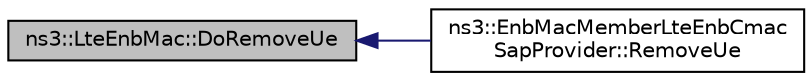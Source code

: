 digraph "ns3::LteEnbMac::DoRemoveUe"
{
  edge [fontname="Helvetica",fontsize="10",labelfontname="Helvetica",labelfontsize="10"];
  node [fontname="Helvetica",fontsize="10",shape=record];
  rankdir="LR";
  Node1 [label="ns3::LteEnbMac::DoRemoveUe",height=0.2,width=0.4,color="black", fillcolor="grey75", style="filled", fontcolor="black"];
  Node1 -> Node2 [dir="back",color="midnightblue",fontsize="10",style="solid"];
  Node2 [label="ns3::EnbMacMemberLteEnbCmac\lSapProvider::RemoveUe",height=0.2,width=0.4,color="black", fillcolor="white", style="filled",URL="$d6/d31/classns3_1_1EnbMacMemberLteEnbCmacSapProvider.html#a64f9e80719cf93f435392591c155d802"];
}
